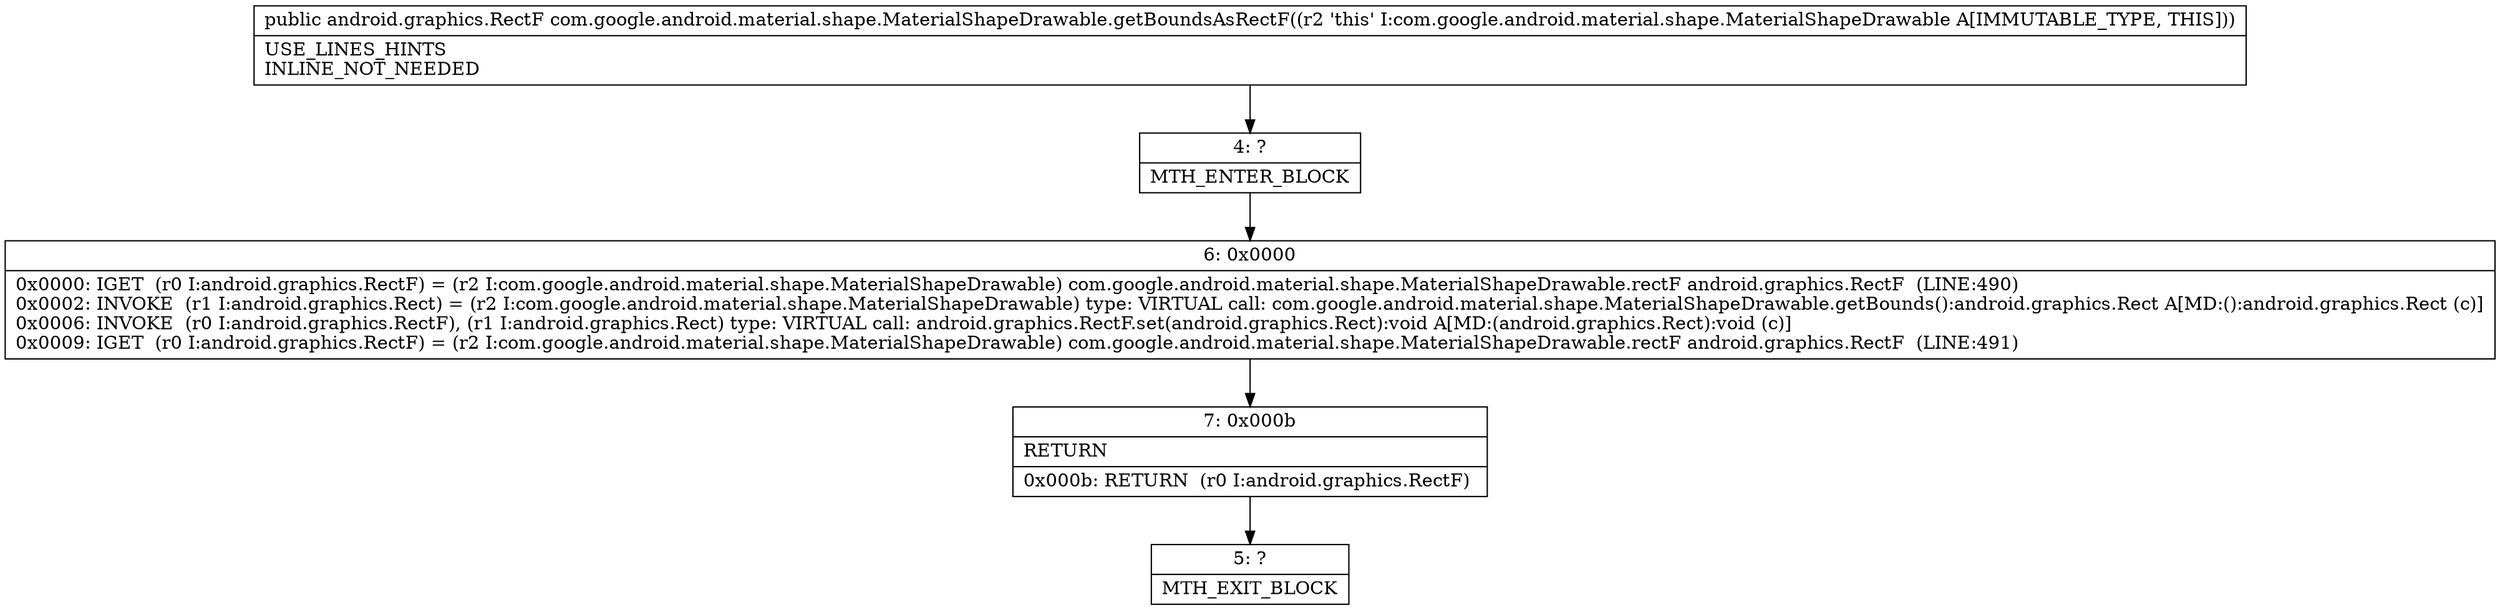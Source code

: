 digraph "CFG forcom.google.android.material.shape.MaterialShapeDrawable.getBoundsAsRectF()Landroid\/graphics\/RectF;" {
Node_4 [shape=record,label="{4\:\ ?|MTH_ENTER_BLOCK\l}"];
Node_6 [shape=record,label="{6\:\ 0x0000|0x0000: IGET  (r0 I:android.graphics.RectF) = (r2 I:com.google.android.material.shape.MaterialShapeDrawable) com.google.android.material.shape.MaterialShapeDrawable.rectF android.graphics.RectF  (LINE:490)\l0x0002: INVOKE  (r1 I:android.graphics.Rect) = (r2 I:com.google.android.material.shape.MaterialShapeDrawable) type: VIRTUAL call: com.google.android.material.shape.MaterialShapeDrawable.getBounds():android.graphics.Rect A[MD:():android.graphics.Rect (c)]\l0x0006: INVOKE  (r0 I:android.graphics.RectF), (r1 I:android.graphics.Rect) type: VIRTUAL call: android.graphics.RectF.set(android.graphics.Rect):void A[MD:(android.graphics.Rect):void (c)]\l0x0009: IGET  (r0 I:android.graphics.RectF) = (r2 I:com.google.android.material.shape.MaterialShapeDrawable) com.google.android.material.shape.MaterialShapeDrawable.rectF android.graphics.RectF  (LINE:491)\l}"];
Node_7 [shape=record,label="{7\:\ 0x000b|RETURN\l|0x000b: RETURN  (r0 I:android.graphics.RectF) \l}"];
Node_5 [shape=record,label="{5\:\ ?|MTH_EXIT_BLOCK\l}"];
MethodNode[shape=record,label="{public android.graphics.RectF com.google.android.material.shape.MaterialShapeDrawable.getBoundsAsRectF((r2 'this' I:com.google.android.material.shape.MaterialShapeDrawable A[IMMUTABLE_TYPE, THIS]))  | USE_LINES_HINTS\lINLINE_NOT_NEEDED\l}"];
MethodNode -> Node_4;Node_4 -> Node_6;
Node_6 -> Node_7;
Node_7 -> Node_5;
}

